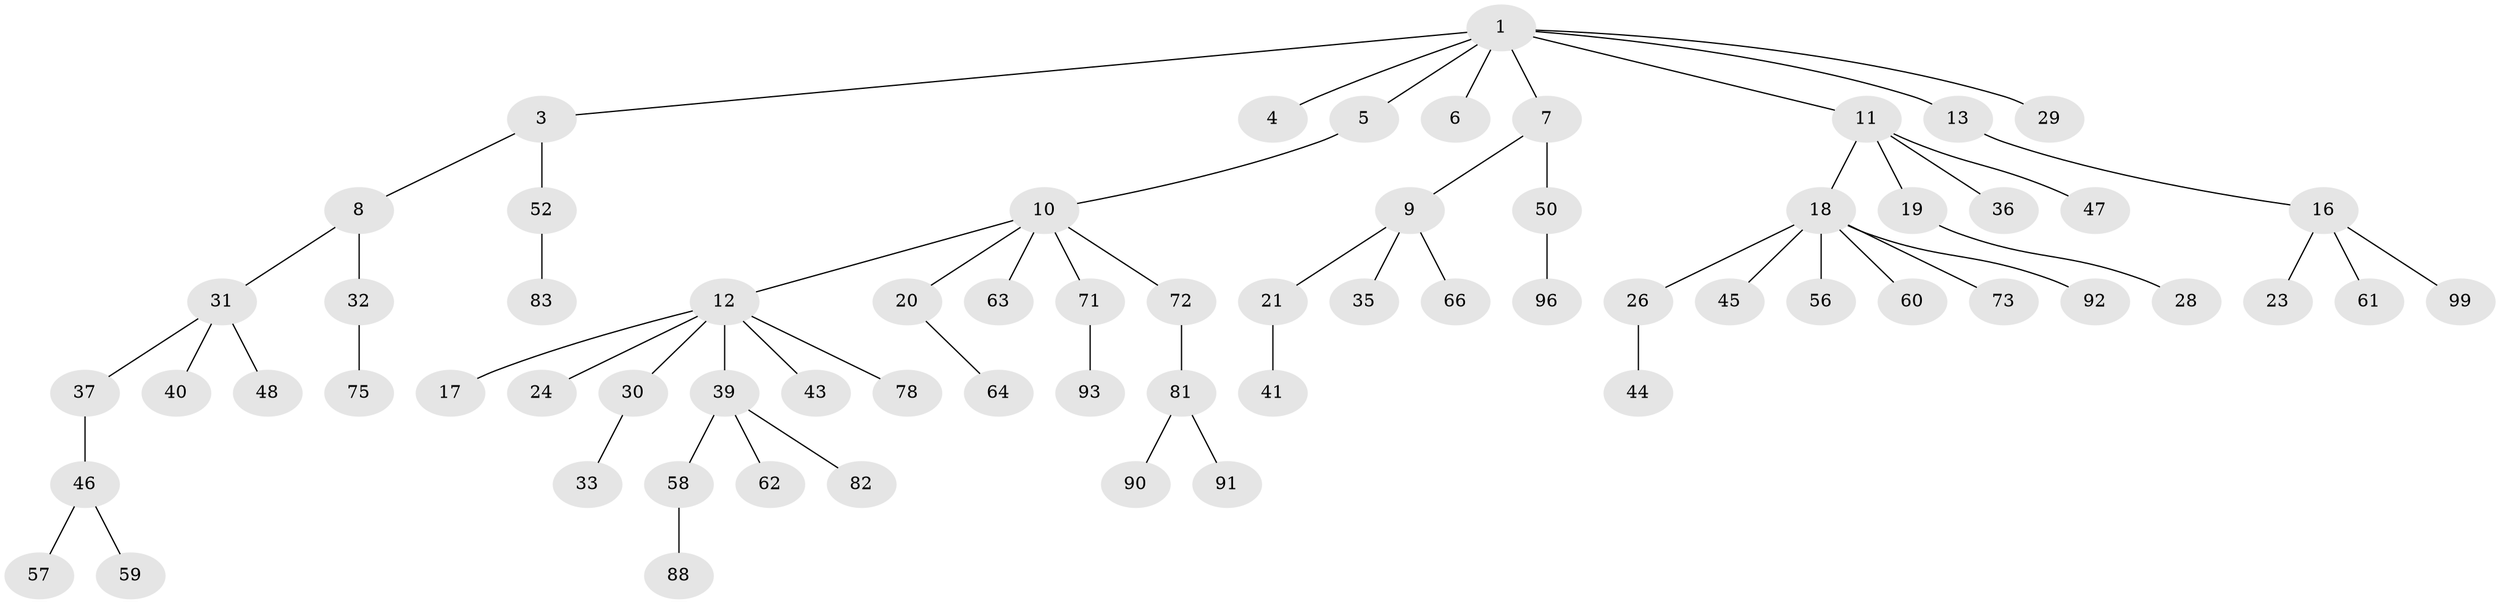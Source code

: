 // Generated by graph-tools (version 1.1) at 2025/52/02/27/25 19:52:10]
// undirected, 66 vertices, 65 edges
graph export_dot {
graph [start="1"]
  node [color=gray90,style=filled];
  1 [super="+2"];
  3 [super="+15"];
  4 [super="+76"];
  5 [super="+51"];
  6 [super="+14"];
  7;
  8 [super="+53"];
  9 [super="+27"];
  10 [super="+22"];
  11 [super="+94"];
  12 [super="+42"];
  13;
  16 [super="+68"];
  17 [super="+55"];
  18 [super="+25"];
  19;
  20 [super="+49"];
  21;
  23;
  24 [super="+85"];
  26;
  28;
  29 [super="+65"];
  30 [super="+77"];
  31 [super="+34"];
  32;
  33;
  35 [super="+38"];
  36;
  37 [super="+70"];
  39 [super="+54"];
  40 [super="+89"];
  41 [super="+84"];
  43;
  44 [super="+79"];
  45;
  46 [super="+87"];
  47;
  48;
  50 [super="+69"];
  52;
  56;
  57;
  58;
  59;
  60 [super="+67"];
  61;
  62;
  63 [super="+74"];
  64;
  66;
  71;
  72 [super="+80"];
  73;
  75;
  78;
  81 [super="+86"];
  82;
  83 [super="+98"];
  88;
  90 [super="+97"];
  91;
  92;
  93 [super="+95"];
  96;
  99;
  1 -- 4;
  1 -- 5;
  1 -- 6;
  1 -- 11;
  1 -- 29;
  1 -- 3;
  1 -- 13;
  1 -- 7;
  3 -- 8;
  3 -- 52;
  5 -- 10;
  7 -- 9;
  7 -- 50;
  8 -- 31;
  8 -- 32;
  9 -- 21;
  9 -- 35;
  9 -- 66;
  10 -- 12;
  10 -- 20;
  10 -- 63;
  10 -- 72;
  10 -- 71;
  11 -- 18;
  11 -- 19;
  11 -- 36;
  11 -- 47;
  12 -- 17;
  12 -- 24;
  12 -- 30;
  12 -- 39;
  12 -- 78;
  12 -- 43;
  13 -- 16;
  16 -- 23;
  16 -- 61;
  16 -- 99;
  18 -- 45;
  18 -- 56;
  18 -- 92;
  18 -- 73;
  18 -- 26;
  18 -- 60;
  19 -- 28;
  20 -- 64;
  21 -- 41;
  26 -- 44;
  30 -- 33;
  31 -- 37;
  31 -- 48;
  31 -- 40;
  32 -- 75;
  37 -- 46;
  39 -- 58;
  39 -- 82;
  39 -- 62;
  46 -- 57;
  46 -- 59;
  50 -- 96;
  52 -- 83;
  58 -- 88;
  71 -- 93;
  72 -- 81;
  81 -- 90;
  81 -- 91;
}
